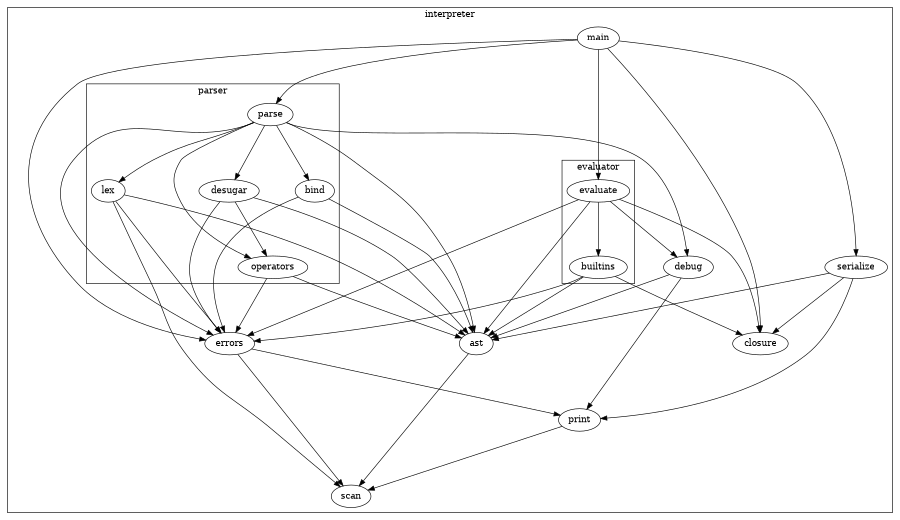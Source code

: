 // to build this diagram, install graphviz and run the following command:
// dot -o architecture.pdf -T pdf architecture.dot
// note: ordering=out seems to be not working due to a bug in graphviz
digraph graphname {
    size=6;
    ranksep=1.2;
    nodesep=0.8;
    mclimit=100;

    subgraph cluster_interpreter {
        label="interpreter";
        subgraph cluster_parser {
            label="parser";
            desugar;
            bind;
            operators;
            parse;
            lex;
        }
        debug;
        scan;
        ast;
        serialize;
        print;
        errors;
        closure;
        main;
        subgraph cluster_evaluator {
            label="evaluator";
            evaluate;
            builtins;
        }
    }

    ast -> scan;

    print -> scan;

    errors -> scan;
    errors -> print;

    debug -> ast;
    debug -> print;

    serialize -> ast;
    serialize -> print;
    serialize -> closure;

    lex -> scan;
    lex -> ast;
    lex -> errors;

    bind -> ast;
    bind -> errors;

    desugar -> ast;
    desugar -> errors;
    desugar -> operators;

    operators -> ast;
    operators -> errors;

    parse -> ast;
    parse -> errors;
    parse -> lex;
    parse -> operators;
    parse -> desugar;
    parse -> bind;
    parse -> debug;

    builtins -> ast;
    builtins -> errors;
    builtins -> closure;

    evaluate -> ast;
    evaluate -> errors;
    evaluate -> debug;
    evaluate -> closure;
    evaluate -> builtins;

    main -> parse;
    main -> evaluate;
    main -> serialize;
    main -> errors;
    main -> closure;

}
